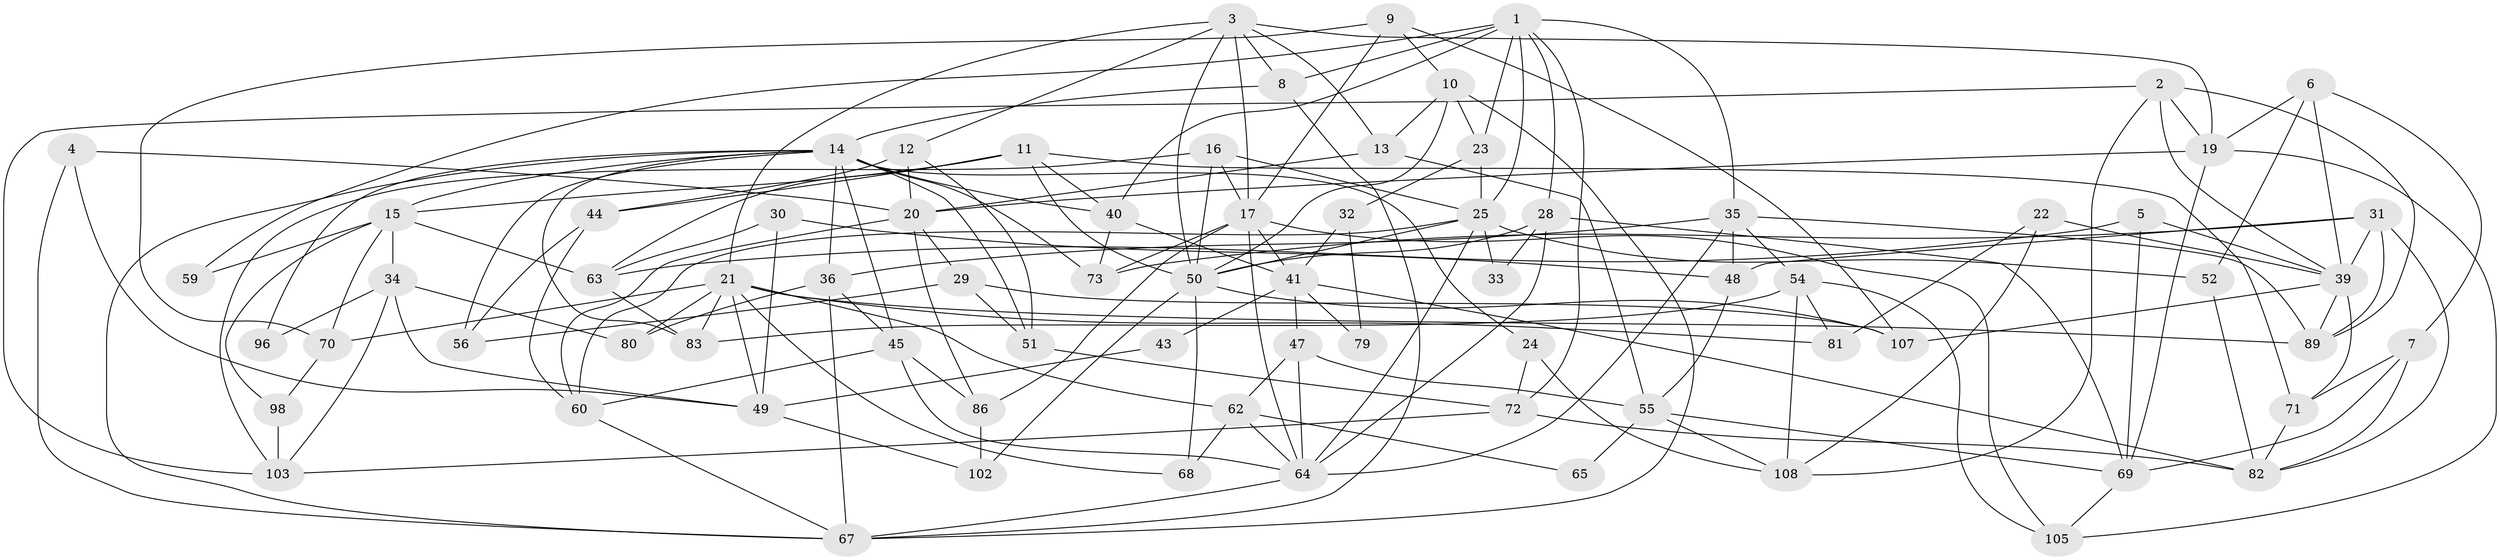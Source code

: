 // Generated by graph-tools (version 1.1) at 2025/52/02/27/25 19:52:07]
// undirected, 75 vertices, 179 edges
graph export_dot {
graph [start="1"]
  node [color=gray90,style=filled];
  1 [super="+27"];
  2 [super="+57"];
  3;
  4;
  5;
  6 [super="+97"];
  7;
  8;
  9;
  10 [super="+106"];
  11 [super="+18"];
  12;
  13;
  14 [super="+42"];
  15 [super="+37"];
  16;
  17 [super="+76"];
  19 [super="+46"];
  20 [super="+100"];
  21 [super="+58"];
  22;
  23 [super="+74"];
  24 [super="+26"];
  25 [super="+66"];
  28;
  29;
  30 [super="+84"];
  31;
  32;
  33;
  34 [super="+53"];
  35 [super="+38"];
  36;
  39 [super="+99"];
  40;
  41 [super="+91"];
  43;
  44 [super="+94"];
  45;
  47;
  48;
  49 [super="+104"];
  50 [super="+75"];
  51;
  52 [super="+78"];
  54 [super="+61"];
  55 [super="+90"];
  56;
  59;
  60 [super="+87"];
  62;
  63 [super="+92"];
  64 [super="+85"];
  65;
  67 [super="+93"];
  68;
  69 [super="+88"];
  70;
  71;
  72 [super="+77"];
  73;
  79;
  80;
  81;
  82 [super="+101"];
  83;
  86 [super="+95"];
  89;
  96;
  98;
  102;
  103;
  105;
  107;
  108;
  1 -- 28;
  1 -- 40;
  1 -- 59;
  1 -- 23;
  1 -- 8;
  1 -- 35;
  1 -- 25;
  1 -- 72;
  2 -- 103;
  2 -- 89;
  2 -- 108;
  2 -- 39;
  2 -- 19;
  3 -- 8;
  3 -- 21;
  3 -- 12;
  3 -- 13;
  3 -- 17;
  3 -- 19;
  3 -- 50;
  4 -- 20;
  4 -- 49;
  4 -- 67;
  5 -- 39;
  5 -- 63;
  5 -- 69;
  6 -- 19;
  6 -- 52;
  6 -- 39;
  6 -- 7;
  7 -- 82;
  7 -- 71;
  7 -- 69 [weight=2];
  8 -- 14;
  8 -- 67;
  9 -- 17;
  9 -- 107;
  9 -- 10;
  9 -- 70;
  10 -- 13;
  10 -- 67;
  10 -- 50;
  10 -- 23;
  11 -- 63;
  11 -- 40;
  11 -- 71;
  11 -- 15;
  11 -- 50;
  11 -- 44;
  12 -- 51;
  12 -- 20;
  12 -- 44;
  13 -- 20;
  13 -- 55;
  14 -- 36;
  14 -- 40;
  14 -- 45;
  14 -- 51;
  14 -- 96;
  14 -- 67;
  14 -- 83;
  14 -- 24;
  14 -- 73;
  14 -- 56;
  14 -- 15;
  15 -- 59;
  15 -- 63 [weight=2];
  15 -- 34;
  15 -- 98;
  15 -- 70;
  16 -- 50;
  16 -- 25;
  16 -- 103;
  16 -- 17;
  17 -- 64;
  17 -- 105;
  17 -- 86;
  17 -- 73;
  17 -- 41;
  19 -- 69;
  19 -- 20;
  19 -- 105;
  20 -- 60;
  20 -- 29;
  20 -- 86;
  21 -- 83;
  21 -- 62;
  21 -- 80;
  21 -- 81;
  21 -- 68;
  21 -- 70;
  21 -- 89;
  21 -- 49;
  22 -- 81;
  22 -- 108;
  22 -- 39;
  23 -- 25;
  23 -- 32;
  24 -- 108;
  24 -- 72;
  25 -- 33;
  25 -- 50;
  25 -- 60;
  25 -- 52;
  25 -- 64;
  28 -- 33;
  28 -- 69;
  28 -- 64;
  28 -- 50;
  29 -- 51;
  29 -- 56;
  29 -- 107;
  30 -- 49;
  30 -- 48;
  30 -- 63;
  31 -- 39;
  31 -- 48;
  31 -- 73;
  31 -- 89;
  31 -- 82;
  32 -- 79;
  32 -- 41;
  34 -- 103;
  34 -- 49;
  34 -- 96;
  34 -- 80;
  35 -- 89;
  35 -- 48;
  35 -- 64;
  35 -- 36;
  35 -- 54;
  36 -- 45;
  36 -- 67;
  36 -- 80;
  39 -- 107;
  39 -- 71;
  39 -- 89;
  40 -- 73;
  40 -- 41;
  41 -- 79;
  41 -- 82;
  41 -- 43;
  41 -- 47;
  43 -- 49;
  44 -- 56;
  44 -- 60;
  45 -- 60;
  45 -- 64;
  45 -- 86;
  47 -- 55;
  47 -- 62;
  47 -- 64;
  48 -- 55;
  49 -- 102;
  50 -- 68;
  50 -- 102;
  50 -- 107;
  51 -- 72;
  52 -- 82;
  54 -- 105;
  54 -- 81;
  54 -- 83;
  54 -- 108;
  55 -- 69;
  55 -- 65;
  55 -- 108;
  60 -- 67;
  62 -- 65;
  62 -- 68;
  62 -- 64;
  63 -- 83;
  64 -- 67;
  69 -- 105;
  70 -- 98;
  71 -- 82;
  72 -- 103;
  72 -- 82;
  86 -- 102;
  98 -- 103;
}

